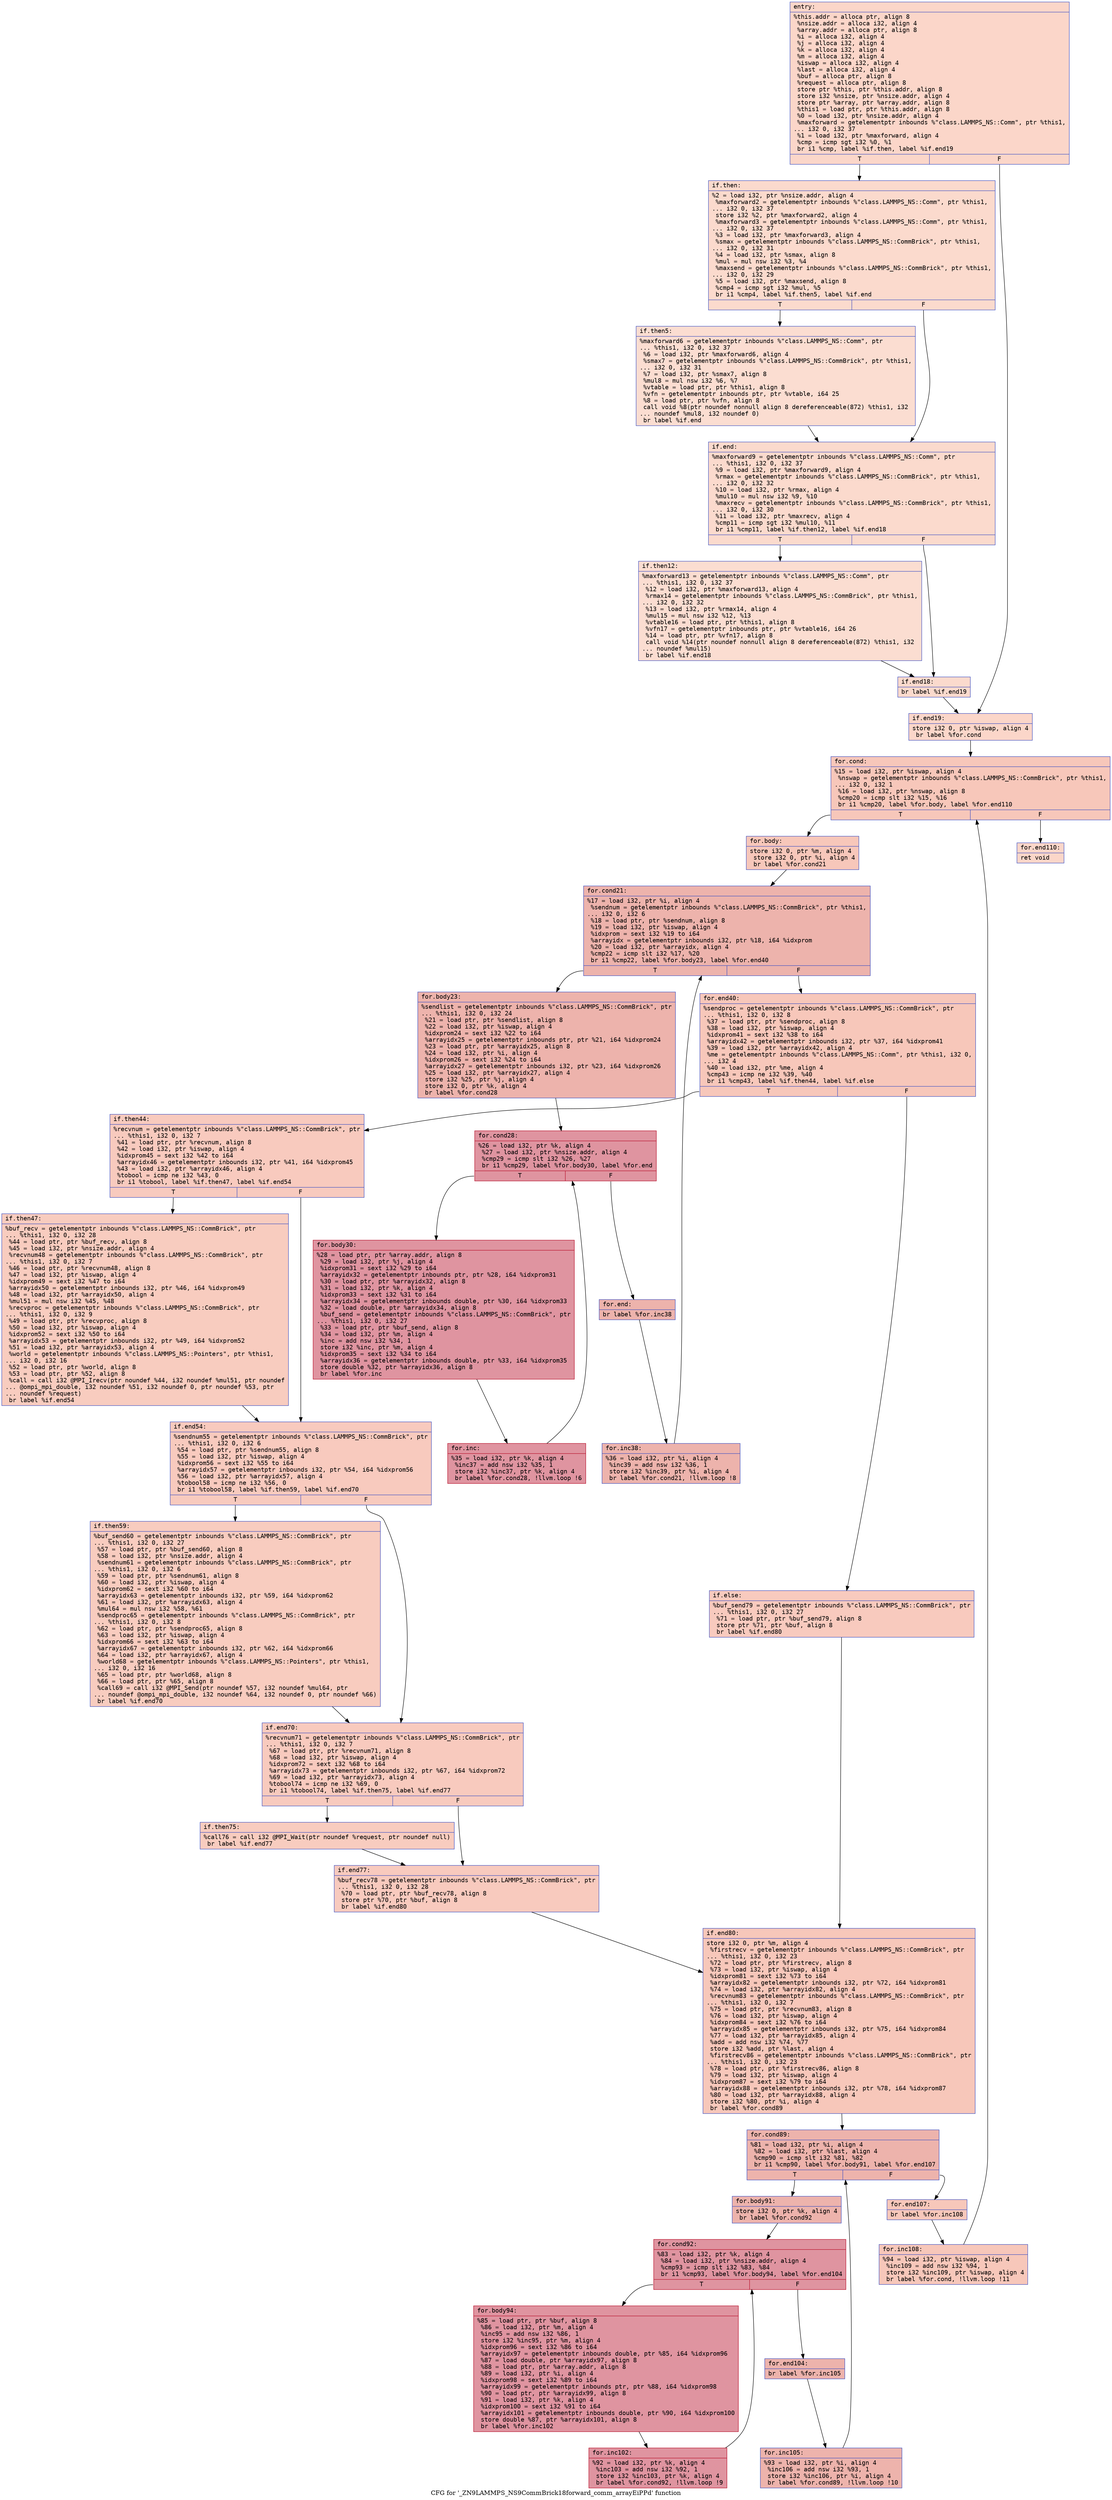 digraph "CFG for '_ZN9LAMMPS_NS9CommBrick18forward_comm_arrayEiPPd' function" {
	label="CFG for '_ZN9LAMMPS_NS9CommBrick18forward_comm_arrayEiPPd' function";

	Node0x561fb30a9560 [shape=record,color="#3d50c3ff", style=filled, fillcolor="#f6a38570" fontname="Courier",label="{entry:\l|  %this.addr = alloca ptr, align 8\l  %nsize.addr = alloca i32, align 4\l  %array.addr = alloca ptr, align 8\l  %i = alloca i32, align 4\l  %j = alloca i32, align 4\l  %k = alloca i32, align 4\l  %m = alloca i32, align 4\l  %iswap = alloca i32, align 4\l  %last = alloca i32, align 4\l  %buf = alloca ptr, align 8\l  %request = alloca ptr, align 8\l  store ptr %this, ptr %this.addr, align 8\l  store i32 %nsize, ptr %nsize.addr, align 4\l  store ptr %array, ptr %array.addr, align 8\l  %this1 = load ptr, ptr %this.addr, align 8\l  %0 = load i32, ptr %nsize.addr, align 4\l  %maxforward = getelementptr inbounds %\"class.LAMMPS_NS::Comm\", ptr %this1,\l... i32 0, i32 37\l  %1 = load i32, ptr %maxforward, align 4\l  %cmp = icmp sgt i32 %0, %1\l  br i1 %cmp, label %if.then, label %if.end19\l|{<s0>T|<s1>F}}"];
	Node0x561fb30a9560:s0 -> Node0x561fb30ab000[tooltip="entry -> if.then\nProbability 50.00%" ];
	Node0x561fb30a9560:s1 -> Node0x561fb30ab070[tooltip="entry -> if.end19\nProbability 50.00%" ];
	Node0x561fb30ab000 [shape=record,color="#3d50c3ff", style=filled, fillcolor="#f7ac8e70" fontname="Courier",label="{if.then:\l|  %2 = load i32, ptr %nsize.addr, align 4\l  %maxforward2 = getelementptr inbounds %\"class.LAMMPS_NS::Comm\", ptr %this1,\l... i32 0, i32 37\l  store i32 %2, ptr %maxforward2, align 4\l  %maxforward3 = getelementptr inbounds %\"class.LAMMPS_NS::Comm\", ptr %this1,\l... i32 0, i32 37\l  %3 = load i32, ptr %maxforward3, align 4\l  %smax = getelementptr inbounds %\"class.LAMMPS_NS::CommBrick\", ptr %this1,\l... i32 0, i32 31\l  %4 = load i32, ptr %smax, align 8\l  %mul = mul nsw i32 %3, %4\l  %maxsend = getelementptr inbounds %\"class.LAMMPS_NS::CommBrick\", ptr %this1,\l... i32 0, i32 29\l  %5 = load i32, ptr %maxsend, align 8\l  %cmp4 = icmp sgt i32 %mul, %5\l  br i1 %cmp4, label %if.then5, label %if.end\l|{<s0>T|<s1>F}}"];
	Node0x561fb30ab000:s0 -> Node0x561fb30aaa10[tooltip="if.then -> if.then5\nProbability 50.00%" ];
	Node0x561fb30ab000:s1 -> Node0x561fb30abb60[tooltip="if.then -> if.end\nProbability 50.00%" ];
	Node0x561fb30aaa10 [shape=record,color="#3d50c3ff", style=filled, fillcolor="#f7b39670" fontname="Courier",label="{if.then5:\l|  %maxforward6 = getelementptr inbounds %\"class.LAMMPS_NS::Comm\", ptr\l... %this1, i32 0, i32 37\l  %6 = load i32, ptr %maxforward6, align 4\l  %smax7 = getelementptr inbounds %\"class.LAMMPS_NS::CommBrick\", ptr %this1,\l... i32 0, i32 31\l  %7 = load i32, ptr %smax7, align 8\l  %mul8 = mul nsw i32 %6, %7\l  %vtable = load ptr, ptr %this1, align 8\l  %vfn = getelementptr inbounds ptr, ptr %vtable, i64 25\l  %8 = load ptr, ptr %vfn, align 8\l  call void %8(ptr noundef nonnull align 8 dereferenceable(872) %this1, i32\l... noundef %mul8, i32 noundef 0)\l  br label %if.end\l}"];
	Node0x561fb30aaa10 -> Node0x561fb30abb60[tooltip="if.then5 -> if.end\nProbability 100.00%" ];
	Node0x561fb30abb60 [shape=record,color="#3d50c3ff", style=filled, fillcolor="#f7ac8e70" fontname="Courier",label="{if.end:\l|  %maxforward9 = getelementptr inbounds %\"class.LAMMPS_NS::Comm\", ptr\l... %this1, i32 0, i32 37\l  %9 = load i32, ptr %maxforward9, align 4\l  %rmax = getelementptr inbounds %\"class.LAMMPS_NS::CommBrick\", ptr %this1,\l... i32 0, i32 32\l  %10 = load i32, ptr %rmax, align 4\l  %mul10 = mul nsw i32 %9, %10\l  %maxrecv = getelementptr inbounds %\"class.LAMMPS_NS::CommBrick\", ptr %this1,\l... i32 0, i32 30\l  %11 = load i32, ptr %maxrecv, align 4\l  %cmp11 = icmp sgt i32 %mul10, %11\l  br i1 %cmp11, label %if.then12, label %if.end18\l|{<s0>T|<s1>F}}"];
	Node0x561fb30abb60:s0 -> Node0x561fb30ac810[tooltip="if.end -> if.then12\nProbability 50.00%" ];
	Node0x561fb30abb60:s1 -> Node0x561fb30ac890[tooltip="if.end -> if.end18\nProbability 50.00%" ];
	Node0x561fb30ac810 [shape=record,color="#3d50c3ff", style=filled, fillcolor="#f7b39670" fontname="Courier",label="{if.then12:\l|  %maxforward13 = getelementptr inbounds %\"class.LAMMPS_NS::Comm\", ptr\l... %this1, i32 0, i32 37\l  %12 = load i32, ptr %maxforward13, align 4\l  %rmax14 = getelementptr inbounds %\"class.LAMMPS_NS::CommBrick\", ptr %this1,\l... i32 0, i32 32\l  %13 = load i32, ptr %rmax14, align 4\l  %mul15 = mul nsw i32 %12, %13\l  %vtable16 = load ptr, ptr %this1, align 8\l  %vfn17 = getelementptr inbounds ptr, ptr %vtable16, i64 26\l  %14 = load ptr, ptr %vfn17, align 8\l  call void %14(ptr noundef nonnull align 8 dereferenceable(872) %this1, i32\l... noundef %mul15)\l  br label %if.end18\l}"];
	Node0x561fb30ac810 -> Node0x561fb30ac890[tooltip="if.then12 -> if.end18\nProbability 100.00%" ];
	Node0x561fb30ac890 [shape=record,color="#3d50c3ff", style=filled, fillcolor="#f7ac8e70" fontname="Courier",label="{if.end18:\l|  br label %if.end19\l}"];
	Node0x561fb30ac890 -> Node0x561fb30ab070[tooltip="if.end18 -> if.end19\nProbability 100.00%" ];
	Node0x561fb30ab070 [shape=record,color="#3d50c3ff", style=filled, fillcolor="#f6a38570" fontname="Courier",label="{if.end19:\l|  store i32 0, ptr %iswap, align 4\l  br label %for.cond\l}"];
	Node0x561fb30ab070 -> Node0x561fb30ad200[tooltip="if.end19 -> for.cond\nProbability 100.00%" ];
	Node0x561fb30ad200 [shape=record,color="#3d50c3ff", style=filled, fillcolor="#ec7f6370" fontname="Courier",label="{for.cond:\l|  %15 = load i32, ptr %iswap, align 4\l  %nswap = getelementptr inbounds %\"class.LAMMPS_NS::CommBrick\", ptr %this1,\l... i32 0, i32 1\l  %16 = load i32, ptr %nswap, align 8\l  %cmp20 = icmp slt i32 %15, %16\l  br i1 %cmp20, label %for.body, label %for.end110\l|{<s0>T|<s1>F}}"];
	Node0x561fb30ad200:s0 -> Node0x561fb30ad540[tooltip="for.cond -> for.body\nProbability 96.88%" ];
	Node0x561fb30ad200:s1 -> Node0x561fb30ab810[tooltip="for.cond -> for.end110\nProbability 3.12%" ];
	Node0x561fb30ad540 [shape=record,color="#3d50c3ff", style=filled, fillcolor="#ec7f6370" fontname="Courier",label="{for.body:\l|  store i32 0, ptr %m, align 4\l  store i32 0, ptr %i, align 4\l  br label %for.cond21\l}"];
	Node0x561fb30ad540 -> Node0x561fb30aba80[tooltip="for.body -> for.cond21\nProbability 100.00%" ];
	Node0x561fb30aba80 [shape=record,color="#3d50c3ff", style=filled, fillcolor="#d6524470" fontname="Courier",label="{for.cond21:\l|  %17 = load i32, ptr %i, align 4\l  %sendnum = getelementptr inbounds %\"class.LAMMPS_NS::CommBrick\", ptr %this1,\l... i32 0, i32 6\l  %18 = load ptr, ptr %sendnum, align 8\l  %19 = load i32, ptr %iswap, align 4\l  %idxprom = sext i32 %19 to i64\l  %arrayidx = getelementptr inbounds i32, ptr %18, i64 %idxprom\l  %20 = load i32, ptr %arrayidx, align 4\l  %cmp22 = icmp slt i32 %17, %20\l  br i1 %cmp22, label %for.body23, label %for.end40\l|{<s0>T|<s1>F}}"];
	Node0x561fb30aba80:s0 -> Node0x561fb30ae120[tooltip="for.cond21 -> for.body23\nProbability 96.88%" ];
	Node0x561fb30aba80:s1 -> Node0x561fb30ae1a0[tooltip="for.cond21 -> for.end40\nProbability 3.12%" ];
	Node0x561fb30ae120 [shape=record,color="#3d50c3ff", style=filled, fillcolor="#d6524470" fontname="Courier",label="{for.body23:\l|  %sendlist = getelementptr inbounds %\"class.LAMMPS_NS::CommBrick\", ptr\l... %this1, i32 0, i32 24\l  %21 = load ptr, ptr %sendlist, align 8\l  %22 = load i32, ptr %iswap, align 4\l  %idxprom24 = sext i32 %22 to i64\l  %arrayidx25 = getelementptr inbounds ptr, ptr %21, i64 %idxprom24\l  %23 = load ptr, ptr %arrayidx25, align 8\l  %24 = load i32, ptr %i, align 4\l  %idxprom26 = sext i32 %24 to i64\l  %arrayidx27 = getelementptr inbounds i32, ptr %23, i64 %idxprom26\l  %25 = load i32, ptr %arrayidx27, align 4\l  store i32 %25, ptr %j, align 4\l  store i32 0, ptr %k, align 4\l  br label %for.cond28\l}"];
	Node0x561fb30ae120 -> Node0x561fb30aea60[tooltip="for.body23 -> for.cond28\nProbability 100.00%" ];
	Node0x561fb30aea60 [shape=record,color="#b70d28ff", style=filled, fillcolor="#b70d2870" fontname="Courier",label="{for.cond28:\l|  %26 = load i32, ptr %k, align 4\l  %27 = load i32, ptr %nsize.addr, align 4\l  %cmp29 = icmp slt i32 %26, %27\l  br i1 %cmp29, label %for.body30, label %for.end\l|{<s0>T|<s1>F}}"];
	Node0x561fb30aea60:s0 -> Node0x561fb30aed00[tooltip="for.cond28 -> for.body30\nProbability 96.88%" ];
	Node0x561fb30aea60:s1 -> Node0x561fb30aed80[tooltip="for.cond28 -> for.end\nProbability 3.12%" ];
	Node0x561fb30aed00 [shape=record,color="#b70d28ff", style=filled, fillcolor="#b70d2870" fontname="Courier",label="{for.body30:\l|  %28 = load ptr, ptr %array.addr, align 8\l  %29 = load i32, ptr %j, align 4\l  %idxprom31 = sext i32 %29 to i64\l  %arrayidx32 = getelementptr inbounds ptr, ptr %28, i64 %idxprom31\l  %30 = load ptr, ptr %arrayidx32, align 8\l  %31 = load i32, ptr %k, align 4\l  %idxprom33 = sext i32 %31 to i64\l  %arrayidx34 = getelementptr inbounds double, ptr %30, i64 %idxprom33\l  %32 = load double, ptr %arrayidx34, align 8\l  %buf_send = getelementptr inbounds %\"class.LAMMPS_NS::CommBrick\", ptr\l... %this1, i32 0, i32 27\l  %33 = load ptr, ptr %buf_send, align 8\l  %34 = load i32, ptr %m, align 4\l  %inc = add nsw i32 %34, 1\l  store i32 %inc, ptr %m, align 4\l  %idxprom35 = sext i32 %34 to i64\l  %arrayidx36 = getelementptr inbounds double, ptr %33, i64 %idxprom35\l  store double %32, ptr %arrayidx36, align 8\l  br label %for.inc\l}"];
	Node0x561fb30aed00 -> Node0x561fb30af950[tooltip="for.body30 -> for.inc\nProbability 100.00%" ];
	Node0x561fb30af950 [shape=record,color="#b70d28ff", style=filled, fillcolor="#b70d2870" fontname="Courier",label="{for.inc:\l|  %35 = load i32, ptr %k, align 4\l  %inc37 = add nsw i32 %35, 1\l  store i32 %inc37, ptr %k, align 4\l  br label %for.cond28, !llvm.loop !6\l}"];
	Node0x561fb30af950 -> Node0x561fb30aea60[tooltip="for.inc -> for.cond28\nProbability 100.00%" ];
	Node0x561fb30aed80 [shape=record,color="#3d50c3ff", style=filled, fillcolor="#d6524470" fontname="Courier",label="{for.end:\l|  br label %for.inc38\l}"];
	Node0x561fb30aed80 -> Node0x561fb30afd40[tooltip="for.end -> for.inc38\nProbability 100.00%" ];
	Node0x561fb30afd40 [shape=record,color="#3d50c3ff", style=filled, fillcolor="#d6524470" fontname="Courier",label="{for.inc38:\l|  %36 = load i32, ptr %i, align 4\l  %inc39 = add nsw i32 %36, 1\l  store i32 %inc39, ptr %i, align 4\l  br label %for.cond21, !llvm.loop !8\l}"];
	Node0x561fb30afd40 -> Node0x561fb30aba80[tooltip="for.inc38 -> for.cond21\nProbability 100.00%" ];
	Node0x561fb30ae1a0 [shape=record,color="#3d50c3ff", style=filled, fillcolor="#ec7f6370" fontname="Courier",label="{for.end40:\l|  %sendproc = getelementptr inbounds %\"class.LAMMPS_NS::CommBrick\", ptr\l... %this1, i32 0, i32 8\l  %37 = load ptr, ptr %sendproc, align 8\l  %38 = load i32, ptr %iswap, align 4\l  %idxprom41 = sext i32 %38 to i64\l  %arrayidx42 = getelementptr inbounds i32, ptr %37, i64 %idxprom41\l  %39 = load i32, ptr %arrayidx42, align 4\l  %me = getelementptr inbounds %\"class.LAMMPS_NS::Comm\", ptr %this1, i32 0,\l... i32 4\l  %40 = load i32, ptr %me, align 4\l  %cmp43 = icmp ne i32 %39, %40\l  br i1 %cmp43, label %if.then44, label %if.else\l|{<s0>T|<s1>F}}"];
	Node0x561fb30ae1a0:s0 -> Node0x561fb30b07b0[tooltip="for.end40 -> if.then44\nProbability 50.00%" ];
	Node0x561fb30ae1a0:s1 -> Node0x561fb30b0830[tooltip="for.end40 -> if.else\nProbability 50.00%" ];
	Node0x561fb30b07b0 [shape=record,color="#3d50c3ff", style=filled, fillcolor="#ef886b70" fontname="Courier",label="{if.then44:\l|  %recvnum = getelementptr inbounds %\"class.LAMMPS_NS::CommBrick\", ptr\l... %this1, i32 0, i32 7\l  %41 = load ptr, ptr %recvnum, align 8\l  %42 = load i32, ptr %iswap, align 4\l  %idxprom45 = sext i32 %42 to i64\l  %arrayidx46 = getelementptr inbounds i32, ptr %41, i64 %idxprom45\l  %43 = load i32, ptr %arrayidx46, align 4\l  %tobool = icmp ne i32 %43, 0\l  br i1 %tobool, label %if.then47, label %if.end54\l|{<s0>T|<s1>F}}"];
	Node0x561fb30b07b0:s0 -> Node0x561fb30b0dd0[tooltip="if.then44 -> if.then47\nProbability 62.50%" ];
	Node0x561fb30b07b0:s1 -> Node0x561fb30b0e50[tooltip="if.then44 -> if.end54\nProbability 37.50%" ];
	Node0x561fb30b0dd0 [shape=record,color="#3d50c3ff", style=filled, fillcolor="#f08b6e70" fontname="Courier",label="{if.then47:\l|  %buf_recv = getelementptr inbounds %\"class.LAMMPS_NS::CommBrick\", ptr\l... %this1, i32 0, i32 28\l  %44 = load ptr, ptr %buf_recv, align 8\l  %45 = load i32, ptr %nsize.addr, align 4\l  %recvnum48 = getelementptr inbounds %\"class.LAMMPS_NS::CommBrick\", ptr\l... %this1, i32 0, i32 7\l  %46 = load ptr, ptr %recvnum48, align 8\l  %47 = load i32, ptr %iswap, align 4\l  %idxprom49 = sext i32 %47 to i64\l  %arrayidx50 = getelementptr inbounds i32, ptr %46, i64 %idxprom49\l  %48 = load i32, ptr %arrayidx50, align 4\l  %mul51 = mul nsw i32 %45, %48\l  %recvproc = getelementptr inbounds %\"class.LAMMPS_NS::CommBrick\", ptr\l... %this1, i32 0, i32 9\l  %49 = load ptr, ptr %recvproc, align 8\l  %50 = load i32, ptr %iswap, align 4\l  %idxprom52 = sext i32 %50 to i64\l  %arrayidx53 = getelementptr inbounds i32, ptr %49, i64 %idxprom52\l  %51 = load i32, ptr %arrayidx53, align 4\l  %world = getelementptr inbounds %\"class.LAMMPS_NS::Pointers\", ptr %this1,\l... i32 0, i32 16\l  %52 = load ptr, ptr %world, align 8\l  %53 = load ptr, ptr %52, align 8\l  %call = call i32 @MPI_Irecv(ptr noundef %44, i32 noundef %mul51, ptr noundef\l... @ompi_mpi_double, i32 noundef %51, i32 noundef 0, ptr noundef %53, ptr\l... noundef %request)\l  br label %if.end54\l}"];
	Node0x561fb30b0dd0 -> Node0x561fb30b0e50[tooltip="if.then47 -> if.end54\nProbability 100.00%" ];
	Node0x561fb30b0e50 [shape=record,color="#3d50c3ff", style=filled, fillcolor="#ef886b70" fontname="Courier",label="{if.end54:\l|  %sendnum55 = getelementptr inbounds %\"class.LAMMPS_NS::CommBrick\", ptr\l... %this1, i32 0, i32 6\l  %54 = load ptr, ptr %sendnum55, align 8\l  %55 = load i32, ptr %iswap, align 4\l  %idxprom56 = sext i32 %55 to i64\l  %arrayidx57 = getelementptr inbounds i32, ptr %54, i64 %idxprom56\l  %56 = load i32, ptr %arrayidx57, align 4\l  %tobool58 = icmp ne i32 %56, 0\l  br i1 %tobool58, label %if.then59, label %if.end70\l|{<s0>T|<s1>F}}"];
	Node0x561fb30b0e50:s0 -> Node0x561fb30b30d0[tooltip="if.end54 -> if.then59\nProbability 62.50%" ];
	Node0x561fb30b0e50:s1 -> Node0x561fb30b3150[tooltip="if.end54 -> if.end70\nProbability 37.50%" ];
	Node0x561fb30b30d0 [shape=record,color="#3d50c3ff", style=filled, fillcolor="#f08b6e70" fontname="Courier",label="{if.then59:\l|  %buf_send60 = getelementptr inbounds %\"class.LAMMPS_NS::CommBrick\", ptr\l... %this1, i32 0, i32 27\l  %57 = load ptr, ptr %buf_send60, align 8\l  %58 = load i32, ptr %nsize.addr, align 4\l  %sendnum61 = getelementptr inbounds %\"class.LAMMPS_NS::CommBrick\", ptr\l... %this1, i32 0, i32 6\l  %59 = load ptr, ptr %sendnum61, align 8\l  %60 = load i32, ptr %iswap, align 4\l  %idxprom62 = sext i32 %60 to i64\l  %arrayidx63 = getelementptr inbounds i32, ptr %59, i64 %idxprom62\l  %61 = load i32, ptr %arrayidx63, align 4\l  %mul64 = mul nsw i32 %58, %61\l  %sendproc65 = getelementptr inbounds %\"class.LAMMPS_NS::CommBrick\", ptr\l... %this1, i32 0, i32 8\l  %62 = load ptr, ptr %sendproc65, align 8\l  %63 = load i32, ptr %iswap, align 4\l  %idxprom66 = sext i32 %63 to i64\l  %arrayidx67 = getelementptr inbounds i32, ptr %62, i64 %idxprom66\l  %64 = load i32, ptr %arrayidx67, align 4\l  %world68 = getelementptr inbounds %\"class.LAMMPS_NS::Pointers\", ptr %this1,\l... i32 0, i32 16\l  %65 = load ptr, ptr %world68, align 8\l  %66 = load ptr, ptr %65, align 8\l  %call69 = call i32 @MPI_Send(ptr noundef %57, i32 noundef %mul64, ptr\l... noundef @ompi_mpi_double, i32 noundef %64, i32 noundef 0, ptr noundef %66)\l  br label %if.end70\l}"];
	Node0x561fb30b30d0 -> Node0x561fb30b3150[tooltip="if.then59 -> if.end70\nProbability 100.00%" ];
	Node0x561fb30b3150 [shape=record,color="#3d50c3ff", style=filled, fillcolor="#ef886b70" fontname="Courier",label="{if.end70:\l|  %recvnum71 = getelementptr inbounds %\"class.LAMMPS_NS::CommBrick\", ptr\l... %this1, i32 0, i32 7\l  %67 = load ptr, ptr %recvnum71, align 8\l  %68 = load i32, ptr %iswap, align 4\l  %idxprom72 = sext i32 %68 to i64\l  %arrayidx73 = getelementptr inbounds i32, ptr %67, i64 %idxprom72\l  %69 = load i32, ptr %arrayidx73, align 4\l  %tobool74 = icmp ne i32 %69, 0\l  br i1 %tobool74, label %if.then75, label %if.end77\l|{<s0>T|<s1>F}}"];
	Node0x561fb30b3150:s0 -> Node0x561fb30b4580[tooltip="if.end70 -> if.then75\nProbability 62.50%" ];
	Node0x561fb30b3150:s1 -> Node0x561fb30b4600[tooltip="if.end70 -> if.end77\nProbability 37.50%" ];
	Node0x561fb30b4580 [shape=record,color="#3d50c3ff", style=filled, fillcolor="#f08b6e70" fontname="Courier",label="{if.then75:\l|  %call76 = call i32 @MPI_Wait(ptr noundef %request, ptr noundef null)\l  br label %if.end77\l}"];
	Node0x561fb30b4580 -> Node0x561fb30b4600[tooltip="if.then75 -> if.end77\nProbability 100.00%" ];
	Node0x561fb30b4600 [shape=record,color="#3d50c3ff", style=filled, fillcolor="#ef886b70" fontname="Courier",label="{if.end77:\l|  %buf_recv78 = getelementptr inbounds %\"class.LAMMPS_NS::CommBrick\", ptr\l... %this1, i32 0, i32 28\l  %70 = load ptr, ptr %buf_recv78, align 8\l  store ptr %70, ptr %buf, align 8\l  br label %if.end80\l}"];
	Node0x561fb30b4600 -> Node0x561fb30b4ae0[tooltip="if.end77 -> if.end80\nProbability 100.00%" ];
	Node0x561fb30b0830 [shape=record,color="#3d50c3ff", style=filled, fillcolor="#ef886b70" fontname="Courier",label="{if.else:\l|  %buf_send79 = getelementptr inbounds %\"class.LAMMPS_NS::CommBrick\", ptr\l... %this1, i32 0, i32 27\l  %71 = load ptr, ptr %buf_send79, align 8\l  store ptr %71, ptr %buf, align 8\l  br label %if.end80\l}"];
	Node0x561fb30b0830 -> Node0x561fb30b4ae0[tooltip="if.else -> if.end80\nProbability 100.00%" ];
	Node0x561fb30b4ae0 [shape=record,color="#3d50c3ff", style=filled, fillcolor="#ec7f6370" fontname="Courier",label="{if.end80:\l|  store i32 0, ptr %m, align 4\l  %firstrecv = getelementptr inbounds %\"class.LAMMPS_NS::CommBrick\", ptr\l... %this1, i32 0, i32 23\l  %72 = load ptr, ptr %firstrecv, align 8\l  %73 = load i32, ptr %iswap, align 4\l  %idxprom81 = sext i32 %73 to i64\l  %arrayidx82 = getelementptr inbounds i32, ptr %72, i64 %idxprom81\l  %74 = load i32, ptr %arrayidx82, align 4\l  %recvnum83 = getelementptr inbounds %\"class.LAMMPS_NS::CommBrick\", ptr\l... %this1, i32 0, i32 7\l  %75 = load ptr, ptr %recvnum83, align 8\l  %76 = load i32, ptr %iswap, align 4\l  %idxprom84 = sext i32 %76 to i64\l  %arrayidx85 = getelementptr inbounds i32, ptr %75, i64 %idxprom84\l  %77 = load i32, ptr %arrayidx85, align 4\l  %add = add nsw i32 %74, %77\l  store i32 %add, ptr %last, align 4\l  %firstrecv86 = getelementptr inbounds %\"class.LAMMPS_NS::CommBrick\", ptr\l... %this1, i32 0, i32 23\l  %78 = load ptr, ptr %firstrecv86, align 8\l  %79 = load i32, ptr %iswap, align 4\l  %idxprom87 = sext i32 %79 to i64\l  %arrayidx88 = getelementptr inbounds i32, ptr %78, i64 %idxprom87\l  %80 = load i32, ptr %arrayidx88, align 4\l  store i32 %80, ptr %i, align 4\l  br label %for.cond89\l}"];
	Node0x561fb30b4ae0 -> Node0x561fb30b5c60[tooltip="if.end80 -> for.cond89\nProbability 100.00%" ];
	Node0x561fb30b5c60 [shape=record,color="#3d50c3ff", style=filled, fillcolor="#d6524470" fontname="Courier",label="{for.cond89:\l|  %81 = load i32, ptr %i, align 4\l  %82 = load i32, ptr %last, align 4\l  %cmp90 = icmp slt i32 %81, %82\l  br i1 %cmp90, label %for.body91, label %for.end107\l|{<s0>T|<s1>F}}"];
	Node0x561fb30b5c60:s0 -> Node0x561fb30b5f00[tooltip="for.cond89 -> for.body91\nProbability 96.88%" ];
	Node0x561fb30b5c60:s1 -> Node0x561fb30b5f80[tooltip="for.cond89 -> for.end107\nProbability 3.12%" ];
	Node0x561fb30b5f00 [shape=record,color="#3d50c3ff", style=filled, fillcolor="#d6524470" fontname="Courier",label="{for.body91:\l|  store i32 0, ptr %k, align 4\l  br label %for.cond92\l}"];
	Node0x561fb30b5f00 -> Node0x561fb30b6150[tooltip="for.body91 -> for.cond92\nProbability 100.00%" ];
	Node0x561fb30b6150 [shape=record,color="#b70d28ff", style=filled, fillcolor="#b70d2870" fontname="Courier",label="{for.cond92:\l|  %83 = load i32, ptr %k, align 4\l  %84 = load i32, ptr %nsize.addr, align 4\l  %cmp93 = icmp slt i32 %83, %84\l  br i1 %cmp93, label %for.body94, label %for.end104\l|{<s0>T|<s1>F}}"];
	Node0x561fb30b6150:s0 -> Node0x561fb30b63f0[tooltip="for.cond92 -> for.body94\nProbability 96.88%" ];
	Node0x561fb30b6150:s1 -> Node0x561fb30b6470[tooltip="for.cond92 -> for.end104\nProbability 3.12%" ];
	Node0x561fb30b63f0 [shape=record,color="#b70d28ff", style=filled, fillcolor="#b70d2870" fontname="Courier",label="{for.body94:\l|  %85 = load ptr, ptr %buf, align 8\l  %86 = load i32, ptr %m, align 4\l  %inc95 = add nsw i32 %86, 1\l  store i32 %inc95, ptr %m, align 4\l  %idxprom96 = sext i32 %86 to i64\l  %arrayidx97 = getelementptr inbounds double, ptr %85, i64 %idxprom96\l  %87 = load double, ptr %arrayidx97, align 8\l  %88 = load ptr, ptr %array.addr, align 8\l  %89 = load i32, ptr %i, align 4\l  %idxprom98 = sext i32 %89 to i64\l  %arrayidx99 = getelementptr inbounds ptr, ptr %88, i64 %idxprom98\l  %90 = load ptr, ptr %arrayidx99, align 8\l  %91 = load i32, ptr %k, align 4\l  %idxprom100 = sext i32 %91 to i64\l  %arrayidx101 = getelementptr inbounds double, ptr %90, i64 %idxprom100\l  store double %87, ptr %arrayidx101, align 8\l  br label %for.inc102\l}"];
	Node0x561fb30b63f0 -> Node0x561fb30b6f60[tooltip="for.body94 -> for.inc102\nProbability 100.00%" ];
	Node0x561fb30b6f60 [shape=record,color="#b70d28ff", style=filled, fillcolor="#b70d2870" fontname="Courier",label="{for.inc102:\l|  %92 = load i32, ptr %k, align 4\l  %inc103 = add nsw i32 %92, 1\l  store i32 %inc103, ptr %k, align 4\l  br label %for.cond92, !llvm.loop !9\l}"];
	Node0x561fb30b6f60 -> Node0x561fb30b6150[tooltip="for.inc102 -> for.cond92\nProbability 100.00%" ];
	Node0x561fb30b6470 [shape=record,color="#3d50c3ff", style=filled, fillcolor="#d6524470" fontname="Courier",label="{for.end104:\l|  br label %for.inc105\l}"];
	Node0x561fb30b6470 -> Node0x561fb30b73e0[tooltip="for.end104 -> for.inc105\nProbability 100.00%" ];
	Node0x561fb30b73e0 [shape=record,color="#3d50c3ff", style=filled, fillcolor="#d6524470" fontname="Courier",label="{for.inc105:\l|  %93 = load i32, ptr %i, align 4\l  %inc106 = add nsw i32 %93, 1\l  store i32 %inc106, ptr %i, align 4\l  br label %for.cond89, !llvm.loop !10\l}"];
	Node0x561fb30b73e0 -> Node0x561fb30b5c60[tooltip="for.inc105 -> for.cond89\nProbability 100.00%" ];
	Node0x561fb30b5f80 [shape=record,color="#3d50c3ff", style=filled, fillcolor="#ec7f6370" fontname="Courier",label="{for.end107:\l|  br label %for.inc108\l}"];
	Node0x561fb30b5f80 -> Node0x561fb30b7860[tooltip="for.end107 -> for.inc108\nProbability 100.00%" ];
	Node0x561fb30b7860 [shape=record,color="#3d50c3ff", style=filled, fillcolor="#ec7f6370" fontname="Courier",label="{for.inc108:\l|  %94 = load i32, ptr %iswap, align 4\l  %inc109 = add nsw i32 %94, 1\l  store i32 %inc109, ptr %iswap, align 4\l  br label %for.cond, !llvm.loop !11\l}"];
	Node0x561fb30b7860 -> Node0x561fb30ad200[tooltip="for.inc108 -> for.cond\nProbability 100.00%" ];
	Node0x561fb30ab810 [shape=record,color="#3d50c3ff", style=filled, fillcolor="#f6a38570" fontname="Courier",label="{for.end110:\l|  ret void\l}"];
}
